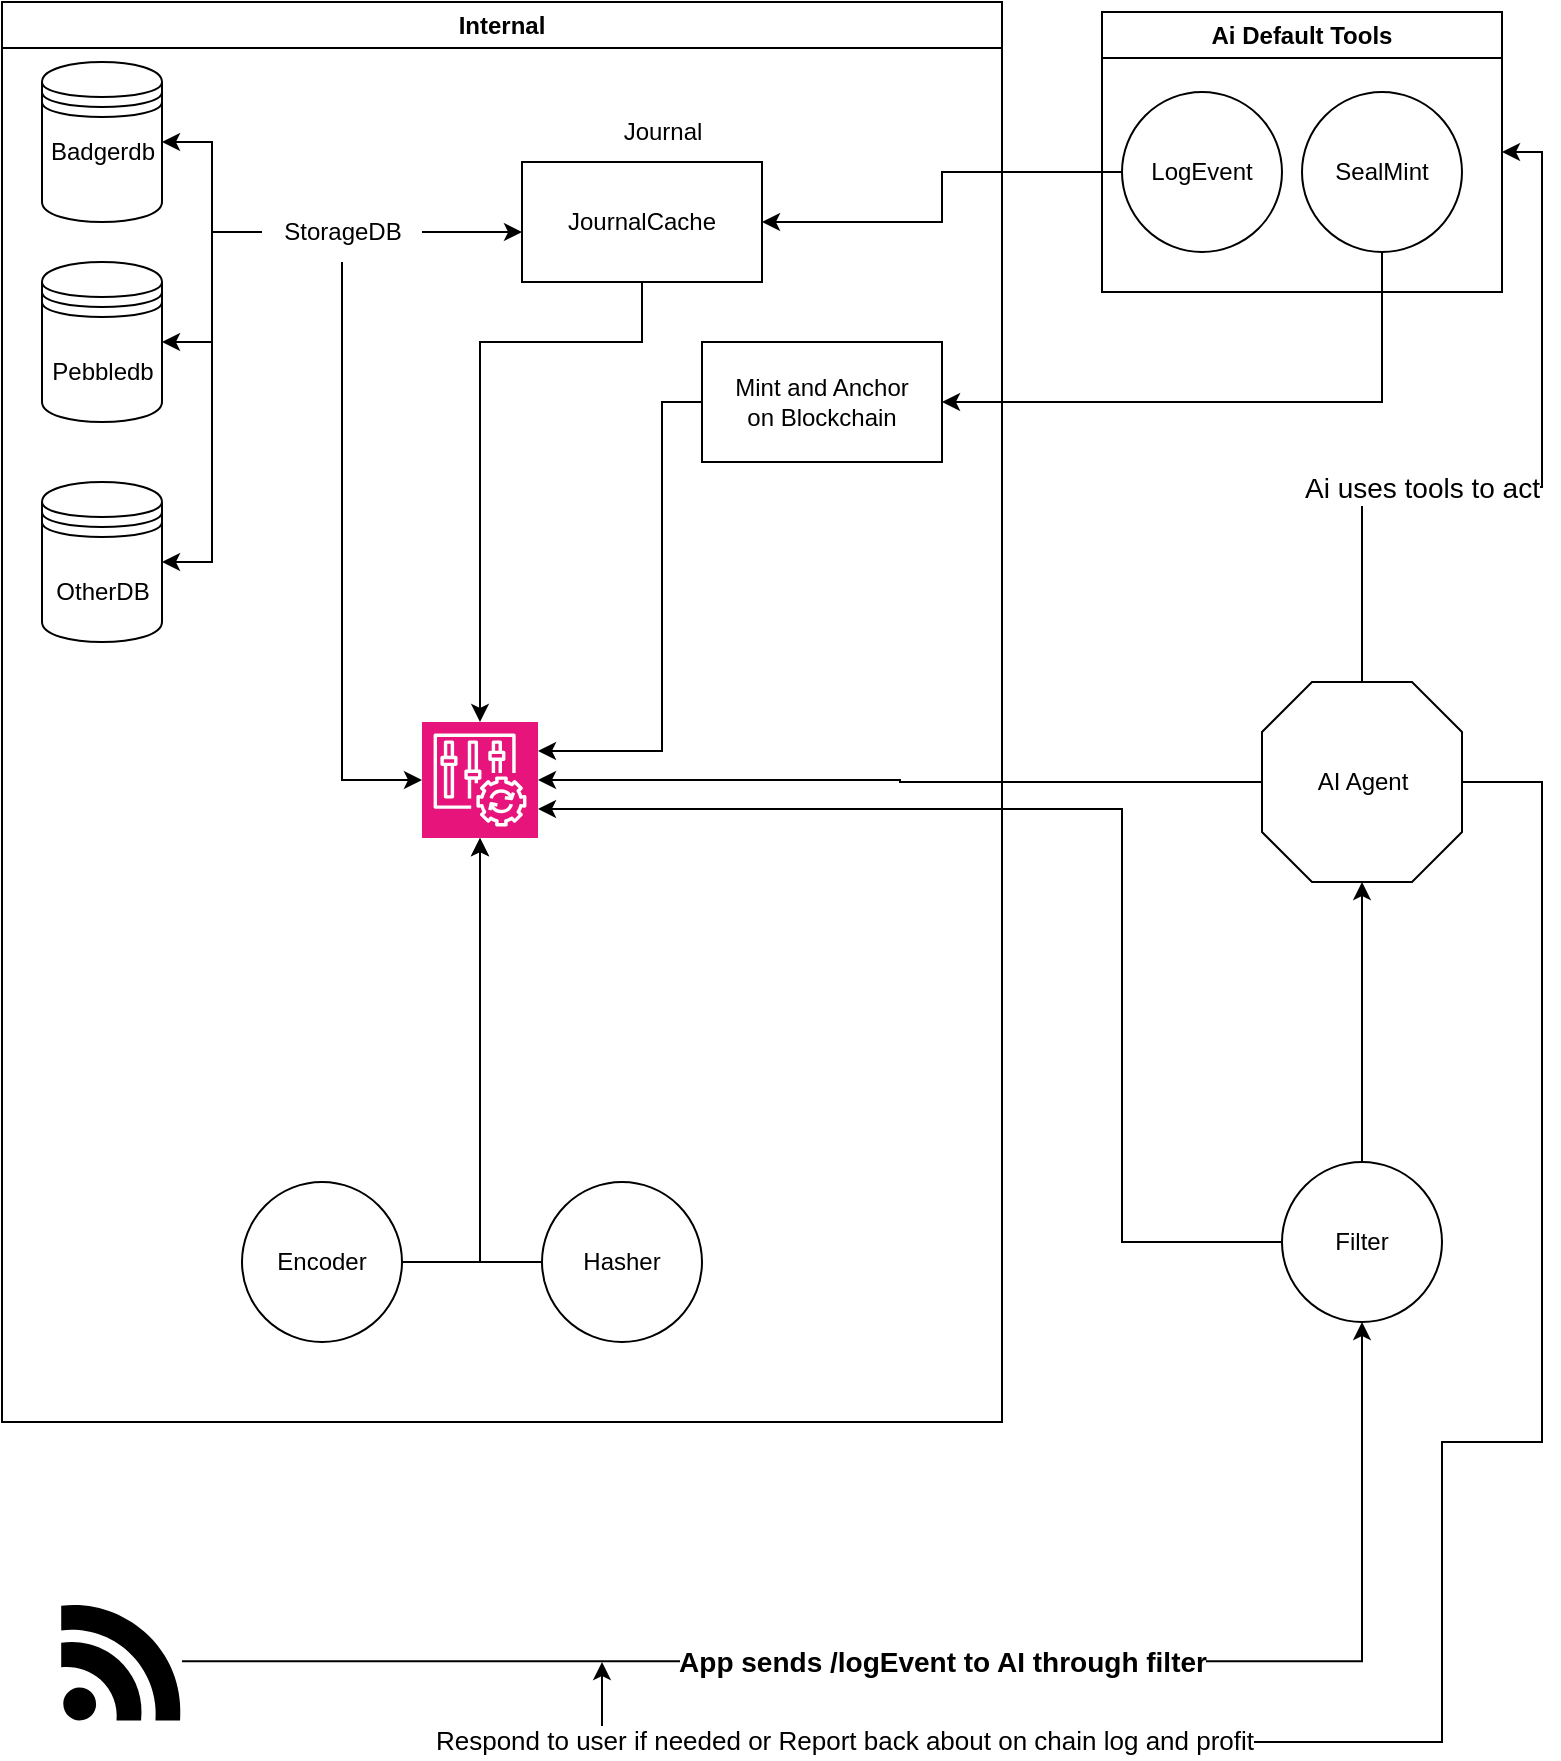 <mxfile version="26.2.2">
  <diagram name="Page-1" id="9HpbHGi9lJYHvHKJEiFA">
    <mxGraphModel dx="920" dy="607" grid="1" gridSize="10" guides="1" tooltips="1" connect="1" arrows="1" fold="1" page="1" pageScale="1" pageWidth="827" pageHeight="1169" background="none" math="0" shadow="0">
      <root>
        <mxCell id="0" />
        <mxCell id="1" parent="0" />
        <mxCell id="dlsvD4Oivvb46ZVsBFa1-1" value="" style="shape=datastore;whiteSpace=wrap;html=1;" vertex="1" parent="1">
          <mxGeometry x="40" y="140" width="60" height="80" as="geometry" />
        </mxCell>
        <mxCell id="dlsvD4Oivvb46ZVsBFa1-7" style="edgeStyle=orthogonalEdgeStyle;rounded=0;orthogonalLoop=1;jettySize=auto;html=1;entryX=1;entryY=0.5;entryDx=0;entryDy=0;" edge="1" parent="1" source="dlsvD4Oivvb46ZVsBFa1-2" target="dlsvD4Oivvb46ZVsBFa1-6">
          <mxGeometry relative="1" as="geometry" />
        </mxCell>
        <mxCell id="dlsvD4Oivvb46ZVsBFa1-15" style="edgeStyle=orthogonalEdgeStyle;rounded=0;orthogonalLoop=1;jettySize=auto;html=1;entryX=0;entryY=0.584;entryDx=0;entryDy=0;entryPerimeter=0;" edge="1" parent="1" source="dlsvD4Oivvb46ZVsBFa1-2" target="dlsvD4Oivvb46ZVsBFa1-17">
          <mxGeometry relative="1" as="geometry">
            <mxPoint x="280" y="90" as="targetPoint" />
          </mxGeometry>
        </mxCell>
        <mxCell id="dlsvD4Oivvb46ZVsBFa1-52" style="edgeStyle=orthogonalEdgeStyle;rounded=0;orthogonalLoop=1;jettySize=auto;html=1;entryX=1;entryY=0.5;entryDx=0;entryDy=0;" edge="1" parent="1" source="dlsvD4Oivvb46ZVsBFa1-2" target="dlsvD4Oivvb46ZVsBFa1-13">
          <mxGeometry relative="1" as="geometry" />
        </mxCell>
        <mxCell id="dlsvD4Oivvb46ZVsBFa1-2" value="StorageDB" style="text;html=1;align=center;verticalAlign=middle;resizable=0;points=[];autosize=1;strokeColor=none;fillColor=none;rotation=0;" vertex="1" parent="1">
          <mxGeometry x="150" y="110" width="80" height="30" as="geometry" />
        </mxCell>
        <mxCell id="dlsvD4Oivvb46ZVsBFa1-5" style="edgeStyle=orthogonalEdgeStyle;rounded=0;orthogonalLoop=1;jettySize=auto;html=1;entryX=1;entryY=0.5;entryDx=0;entryDy=0;" edge="1" parent="1" source="dlsvD4Oivvb46ZVsBFa1-2" target="dlsvD4Oivvb46ZVsBFa1-1">
          <mxGeometry relative="1" as="geometry">
            <mxPoint x="120" y="180" as="targetPoint" />
            <Array as="points">
              <mxPoint x="125" y="125" />
              <mxPoint x="125" y="180" />
            </Array>
          </mxGeometry>
        </mxCell>
        <mxCell id="dlsvD4Oivvb46ZVsBFa1-6" value="" style="shape=datastore;whiteSpace=wrap;html=1;" vertex="1" parent="1">
          <mxGeometry x="40" y="40" width="60" height="80" as="geometry" />
        </mxCell>
        <mxCell id="dlsvD4Oivvb46ZVsBFa1-8" value="Badgerdb" style="text;html=1;align=center;verticalAlign=middle;resizable=0;points=[];autosize=1;strokeColor=none;fillColor=none;" vertex="1" parent="1">
          <mxGeometry x="30" y="70" width="80" height="30" as="geometry" />
        </mxCell>
        <mxCell id="dlsvD4Oivvb46ZVsBFa1-9" value="Pebbledb" style="text;html=1;align=center;verticalAlign=middle;resizable=0;points=[];autosize=1;strokeColor=none;fillColor=none;" vertex="1" parent="1">
          <mxGeometry x="35" y="180" width="70" height="30" as="geometry" />
        </mxCell>
        <mxCell id="dlsvD4Oivvb46ZVsBFa1-13" value="" style="shape=datastore;whiteSpace=wrap;html=1;" vertex="1" parent="1">
          <mxGeometry x="40" y="250" width="60" height="80" as="geometry" />
        </mxCell>
        <mxCell id="dlsvD4Oivvb46ZVsBFa1-14" value="OtherDB" style="text;html=1;align=center;verticalAlign=middle;resizable=0;points=[];autosize=1;strokeColor=none;fillColor=none;" vertex="1" parent="1">
          <mxGeometry x="35" y="290" width="70" height="30" as="geometry" />
        </mxCell>
        <mxCell id="dlsvD4Oivvb46ZVsBFa1-26" value="" style="group" vertex="1" connectable="0" parent="1">
          <mxGeometry x="650" y="350" width="100" height="100" as="geometry" />
        </mxCell>
        <mxCell id="dlsvD4Oivvb46ZVsBFa1-71" style="edgeStyle=orthogonalEdgeStyle;rounded=0;orthogonalLoop=1;jettySize=auto;html=1;" edge="1" parent="dlsvD4Oivvb46ZVsBFa1-26" source="dlsvD4Oivvb46ZVsBFa1-24">
          <mxGeometry relative="1" as="geometry">
            <mxPoint x="-330" y="490" as="targetPoint" />
            <Array as="points">
              <mxPoint x="140" y="50" />
              <mxPoint x="140" y="380" />
              <mxPoint x="90" y="380" />
              <mxPoint x="90" y="530" />
              <mxPoint x="-330" y="530" />
            </Array>
          </mxGeometry>
        </mxCell>
        <mxCell id="dlsvD4Oivvb46ZVsBFa1-72" value="&lt;font style=&quot;font-size: 13px;&quot;&gt;Respond to user if needed or Report back about on chain log and profit&lt;/font&gt;" style="edgeLabel;html=1;align=center;verticalAlign=middle;resizable=0;points=[];" vertex="1" connectable="0" parent="dlsvD4Oivvb46ZVsBFa1-71">
          <mxGeometry x="0.687" y="-1" relative="1" as="geometry">
            <mxPoint as="offset" />
          </mxGeometry>
        </mxCell>
        <mxCell id="dlsvD4Oivvb46ZVsBFa1-24" value="" style="verticalLabelPosition=bottom;verticalAlign=top;html=1;shape=mxgraph.basic.polygon;polyCoords=[[0.25,0],[0.75,0],[1,0.25],[1,0.75],[0.75,1],[0.25,1],[0,0.75],[0,0.25]];polyline=0;movable=1;resizable=1;rotatable=1;deletable=1;editable=1;locked=0;connectable=1;" vertex="1" parent="dlsvD4Oivvb46ZVsBFa1-26">
          <mxGeometry width="100" height="100" as="geometry" />
        </mxCell>
        <mxCell id="dlsvD4Oivvb46ZVsBFa1-25" value="AI Agent" style="text;html=1;align=center;verticalAlign=middle;resizable=1;points=[];autosize=1;strokeColor=none;fillColor=none;movable=1;rotatable=1;deletable=1;editable=1;locked=0;connectable=1;" vertex="1" parent="dlsvD4Oivvb46ZVsBFa1-26">
          <mxGeometry x="15" y="35" width="70" height="30" as="geometry" />
        </mxCell>
        <mxCell id="dlsvD4Oivvb46ZVsBFa1-68" style="edgeStyle=orthogonalEdgeStyle;rounded=0;orthogonalLoop=1;jettySize=auto;html=1;" edge="1" parent="1" source="dlsvD4Oivvb46ZVsBFa1-27">
          <mxGeometry relative="1" as="geometry">
            <mxPoint x="700" y="450" as="targetPoint" />
          </mxGeometry>
        </mxCell>
        <mxCell id="dlsvD4Oivvb46ZVsBFa1-27" value="Filter" style="ellipse;whiteSpace=wrap;html=1;" vertex="1" parent="1">
          <mxGeometry x="660" y="590" width="80" height="80" as="geometry" />
        </mxCell>
        <mxCell id="dlsvD4Oivvb46ZVsBFa1-34" value="Internal" style="swimlane;whiteSpace=wrap;html=1;" vertex="1" parent="1">
          <mxGeometry x="20" y="10" width="500" height="710" as="geometry" />
        </mxCell>
        <mxCell id="dlsvD4Oivvb46ZVsBFa1-41" value="" style="sketch=0;points=[[0,0,0],[0.25,0,0],[0.5,0,0],[0.75,0,0],[1,0,0],[0,1,0],[0.25,1,0],[0.5,1,0],[0.75,1,0],[1,1,0],[0,0.25,0],[0,0.5,0],[0,0.75,0],[1,0.25,0],[1,0.5,0],[1,0.75,0]];points=[[0,0,0],[0.25,0,0],[0.5,0,0],[0.75,0,0],[1,0,0],[0,1,0],[0.25,1,0],[0.5,1,0],[0.75,1,0],[1,1,0],[0,0.25,0],[0,0.5,0],[0,0.75,0],[1,0.25,0],[1,0.5,0],[1,0.75,0]];outlineConnect=0;fontColor=#232F3E;fillColor=#E7157B;strokeColor=#ffffff;dashed=0;verticalLabelPosition=bottom;verticalAlign=top;align=center;html=1;fontSize=12;fontStyle=0;aspect=fixed;shape=mxgraph.aws4.resourceIcon;resIcon=mxgraph.aws4.config;" vertex="1" parent="dlsvD4Oivvb46ZVsBFa1-34">
          <mxGeometry x="210" y="360" width="58" height="58" as="geometry" />
        </mxCell>
        <mxCell id="dlsvD4Oivvb46ZVsBFa1-18" value="Journal" style="text;html=1;align=center;verticalAlign=middle;resizable=0;points=[];autosize=1;strokeColor=none;fillColor=none;" vertex="1" parent="dlsvD4Oivvb46ZVsBFa1-34">
          <mxGeometry x="300" y="50" width="60" height="30" as="geometry" />
        </mxCell>
        <mxCell id="dlsvD4Oivvb46ZVsBFa1-21" value="Encoder" style="ellipse;whiteSpace=wrap;html=1;" vertex="1" parent="dlsvD4Oivvb46ZVsBFa1-34">
          <mxGeometry x="120" y="590" width="80" height="80" as="geometry" />
        </mxCell>
        <mxCell id="dlsvD4Oivvb46ZVsBFa1-22" value="Hasher" style="ellipse;whiteSpace=wrap;html=1;" vertex="1" parent="dlsvD4Oivvb46ZVsBFa1-34">
          <mxGeometry x="270" y="590" width="80" height="80" as="geometry" />
        </mxCell>
        <mxCell id="dlsvD4Oivvb46ZVsBFa1-49" style="edgeStyle=orthogonalEdgeStyle;rounded=0;orthogonalLoop=1;jettySize=auto;html=1;entryX=0.5;entryY=1;entryDx=0;entryDy=0;entryPerimeter=0;" edge="1" parent="dlsvD4Oivvb46ZVsBFa1-34" source="dlsvD4Oivvb46ZVsBFa1-22" target="dlsvD4Oivvb46ZVsBFa1-41">
          <mxGeometry relative="1" as="geometry" />
        </mxCell>
        <mxCell id="dlsvD4Oivvb46ZVsBFa1-50" style="edgeStyle=orthogonalEdgeStyle;rounded=0;orthogonalLoop=1;jettySize=auto;html=1;entryX=0.5;entryY=1;entryDx=0;entryDy=0;entryPerimeter=0;" edge="1" parent="dlsvD4Oivvb46ZVsBFa1-34" source="dlsvD4Oivvb46ZVsBFa1-21" target="dlsvD4Oivvb46ZVsBFa1-41">
          <mxGeometry relative="1" as="geometry" />
        </mxCell>
        <mxCell id="dlsvD4Oivvb46ZVsBFa1-17" value="JournalCache" style="whiteSpace=wrap;html=1;" vertex="1" parent="dlsvD4Oivvb46ZVsBFa1-34">
          <mxGeometry x="260" y="80" width="120" height="60" as="geometry" />
        </mxCell>
        <mxCell id="dlsvD4Oivvb46ZVsBFa1-44" style="edgeStyle=elbowEdgeStyle;rounded=0;orthogonalLoop=1;jettySize=auto;html=1;elbow=vertical;" edge="1" parent="dlsvD4Oivvb46ZVsBFa1-34" source="dlsvD4Oivvb46ZVsBFa1-17" target="dlsvD4Oivvb46ZVsBFa1-41">
          <mxGeometry relative="1" as="geometry">
            <mxPoint x="310" y="230" as="targetPoint" />
            <Array as="points">
              <mxPoint x="320" y="170" />
            </Array>
          </mxGeometry>
        </mxCell>
        <mxCell id="dlsvD4Oivvb46ZVsBFa1-65" value="Mint and Anchor&lt;br&gt;on Blockchain" style="rounded=0;whiteSpace=wrap;html=1;" vertex="1" parent="dlsvD4Oivvb46ZVsBFa1-34">
          <mxGeometry x="350" y="170" width="120" height="60" as="geometry" />
        </mxCell>
        <mxCell id="dlsvD4Oivvb46ZVsBFa1-67" style="edgeStyle=orthogonalEdgeStyle;rounded=0;orthogonalLoop=1;jettySize=auto;html=1;entryX=1;entryY=0.25;entryDx=0;entryDy=0;entryPerimeter=0;" edge="1" parent="dlsvD4Oivvb46ZVsBFa1-34" source="dlsvD4Oivvb46ZVsBFa1-65" target="dlsvD4Oivvb46ZVsBFa1-41">
          <mxGeometry relative="1" as="geometry">
            <Array as="points">
              <mxPoint x="330" y="200" />
              <mxPoint x="330" y="375" />
            </Array>
          </mxGeometry>
        </mxCell>
        <mxCell id="dlsvD4Oivvb46ZVsBFa1-53" style="edgeStyle=orthogonalEdgeStyle;rounded=0;orthogonalLoop=1;jettySize=auto;html=1;entryX=0;entryY=0.5;entryDx=0;entryDy=0;entryPerimeter=0;" edge="1" parent="1" source="dlsvD4Oivvb46ZVsBFa1-2" target="dlsvD4Oivvb46ZVsBFa1-41">
          <mxGeometry relative="1" as="geometry" />
        </mxCell>
        <mxCell id="dlsvD4Oivvb46ZVsBFa1-54" style="edgeStyle=orthogonalEdgeStyle;rounded=0;orthogonalLoop=1;jettySize=auto;html=1;entryX=1;entryY=0.75;entryDx=0;entryDy=0;entryPerimeter=0;" edge="1" parent="1" source="dlsvD4Oivvb46ZVsBFa1-27" target="dlsvD4Oivvb46ZVsBFa1-41">
          <mxGeometry relative="1" as="geometry">
            <Array as="points">
              <mxPoint x="580" y="630" />
              <mxPoint x="580" y="414" />
            </Array>
          </mxGeometry>
        </mxCell>
        <mxCell id="dlsvD4Oivvb46ZVsBFa1-57" value="&lt;b&gt;&lt;font style=&quot;font-size: 14px;&quot;&gt;App sends /logEvent to AI through filter&lt;/font&gt;&lt;/b&gt;" style="edgeStyle=orthogonalEdgeStyle;rounded=0;orthogonalLoop=1;jettySize=auto;html=1;entryX=0.5;entryY=1;entryDx=0;entryDy=0;align=center;" edge="1" parent="1" source="dlsvD4Oivvb46ZVsBFa1-56" target="dlsvD4Oivvb46ZVsBFa1-27">
          <mxGeometry relative="1" as="geometry" />
        </mxCell>
        <mxCell id="dlsvD4Oivvb46ZVsBFa1-56" value="" style="dashed=0;outlineConnect=0;html=1;align=center;labelPosition=center;verticalLabelPosition=bottom;verticalAlign=top;shape=mxgraph.weblogos.feed;fillColor=#000000" vertex="1" parent="1">
          <mxGeometry x="49.6" y="810" width="60.4" height="59.2" as="geometry" />
        </mxCell>
        <mxCell id="dlsvD4Oivvb46ZVsBFa1-58" style="edgeStyle=orthogonalEdgeStyle;rounded=0;orthogonalLoop=1;jettySize=auto;html=1;entryX=1;entryY=0.5;entryDx=0;entryDy=0;entryPerimeter=0;" edge="1" parent="1" source="dlsvD4Oivvb46ZVsBFa1-24" target="dlsvD4Oivvb46ZVsBFa1-41">
          <mxGeometry relative="1" as="geometry" />
        </mxCell>
        <mxCell id="dlsvD4Oivvb46ZVsBFa1-61" value="Ai Default Tools" style="swimlane;whiteSpace=wrap;html=1;align=center;" vertex="1" parent="1">
          <mxGeometry x="570" y="15" width="200" height="140" as="geometry">
            <mxRectangle x="460" y="10" width="120" height="30" as="alternateBounds" />
          </mxGeometry>
        </mxCell>
        <mxCell id="dlsvD4Oivvb46ZVsBFa1-59" value="LogEvent" style="ellipse;whiteSpace=wrap;html=1;aspect=fixed;" vertex="1" parent="dlsvD4Oivvb46ZVsBFa1-61">
          <mxGeometry x="10" y="40" width="80" height="80" as="geometry" />
        </mxCell>
        <mxCell id="dlsvD4Oivvb46ZVsBFa1-60" value="SealMint" style="ellipse;whiteSpace=wrap;html=1;aspect=fixed;" vertex="1" parent="dlsvD4Oivvb46ZVsBFa1-61">
          <mxGeometry x="100" y="40" width="80" height="80" as="geometry" />
        </mxCell>
        <mxCell id="dlsvD4Oivvb46ZVsBFa1-63" value="Ai uses tools to act" style="edgeStyle=orthogonalEdgeStyle;rounded=0;orthogonalLoop=1;jettySize=auto;html=1;entryX=1;entryY=0.5;entryDx=0;entryDy=0;textDirection=ltr;align=right;fontSize=14;" edge="1" parent="1" source="dlsvD4Oivvb46ZVsBFa1-24" target="dlsvD4Oivvb46ZVsBFa1-61">
          <mxGeometry relative="1" as="geometry">
            <mxPoint as="offset" />
          </mxGeometry>
        </mxCell>
        <mxCell id="dlsvD4Oivvb46ZVsBFa1-64" style="edgeStyle=orthogonalEdgeStyle;rounded=0;orthogonalLoop=1;jettySize=auto;html=1;entryX=1;entryY=0.5;entryDx=0;entryDy=0;" edge="1" parent="1" source="dlsvD4Oivvb46ZVsBFa1-59" target="dlsvD4Oivvb46ZVsBFa1-17">
          <mxGeometry relative="1" as="geometry" />
        </mxCell>
        <mxCell id="dlsvD4Oivvb46ZVsBFa1-66" style="edgeStyle=orthogonalEdgeStyle;rounded=0;orthogonalLoop=1;jettySize=auto;html=1;entryX=1;entryY=0.5;entryDx=0;entryDy=0;" edge="1" parent="1" source="dlsvD4Oivvb46ZVsBFa1-60" target="dlsvD4Oivvb46ZVsBFa1-65">
          <mxGeometry relative="1" as="geometry">
            <Array as="points">
              <mxPoint x="710" y="210" />
            </Array>
          </mxGeometry>
        </mxCell>
      </root>
    </mxGraphModel>
  </diagram>
</mxfile>
